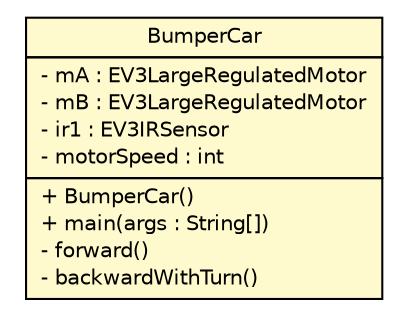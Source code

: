 #!/usr/local/bin/dot
#
# Class diagram 
# Generated by UMLGraph version R5_6-24-gf6e263 (http://www.umlgraph.org/)
#

digraph G {
	edge [fontname="Helvetica",fontsize=10,labelfontname="Helvetica",labelfontsize=10];
	node [fontname="Helvetica",fontsize=10,shape=plaintext];
	nodesep=0.25;
	ranksep=0.5;
	// ev3dev.examples.misc.BumperCar
	c2210 [label=<<table title="ev3dev.examples.misc.BumperCar" border="0" cellborder="1" cellspacing="0" cellpadding="2" port="p" bgcolor="lemonChiffon" href="./BumperCar.html">
		<tr><td><table border="0" cellspacing="0" cellpadding="1">
<tr><td align="center" balign="center"> BumperCar </td></tr>
		</table></td></tr>
		<tr><td><table border="0" cellspacing="0" cellpadding="1">
<tr><td align="left" balign="left"> - mA : EV3LargeRegulatedMotor </td></tr>
<tr><td align="left" balign="left"> - mB : EV3LargeRegulatedMotor </td></tr>
<tr><td align="left" balign="left"> - ir1 : EV3IRSensor </td></tr>
<tr><td align="left" balign="left"> - motorSpeed : int </td></tr>
		</table></td></tr>
		<tr><td><table border="0" cellspacing="0" cellpadding="1">
<tr><td align="left" balign="left"> + BumperCar() </td></tr>
<tr><td align="left" balign="left"> + main(args : String[]) </td></tr>
<tr><td align="left" balign="left"> - forward() </td></tr>
<tr><td align="left" balign="left"> - backwardWithTurn() </td></tr>
		</table></td></tr>
		</table>>, URL="./BumperCar.html", fontname="Helvetica", fontcolor="black", fontsize=10.0];
}

